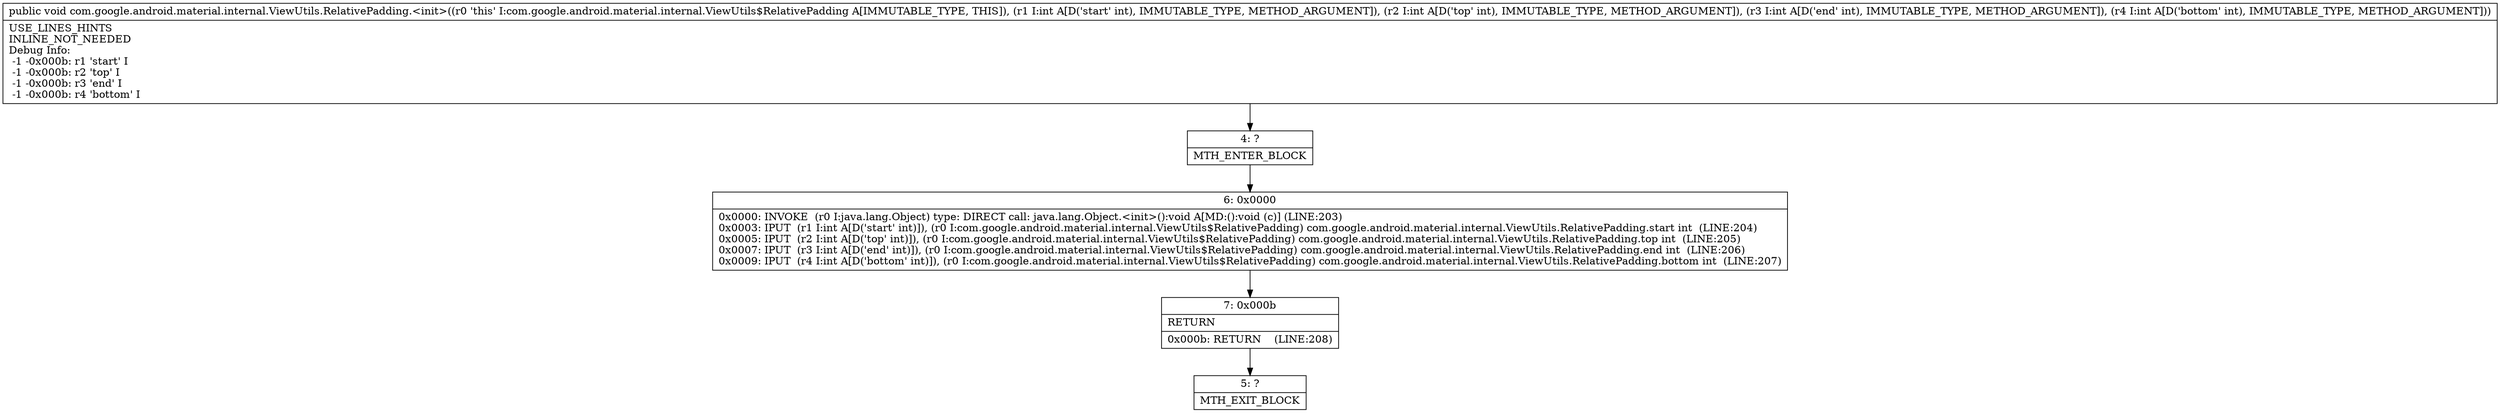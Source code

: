 digraph "CFG forcom.google.android.material.internal.ViewUtils.RelativePadding.\<init\>(IIII)V" {
Node_4 [shape=record,label="{4\:\ ?|MTH_ENTER_BLOCK\l}"];
Node_6 [shape=record,label="{6\:\ 0x0000|0x0000: INVOKE  (r0 I:java.lang.Object) type: DIRECT call: java.lang.Object.\<init\>():void A[MD:():void (c)] (LINE:203)\l0x0003: IPUT  (r1 I:int A[D('start' int)]), (r0 I:com.google.android.material.internal.ViewUtils$RelativePadding) com.google.android.material.internal.ViewUtils.RelativePadding.start int  (LINE:204)\l0x0005: IPUT  (r2 I:int A[D('top' int)]), (r0 I:com.google.android.material.internal.ViewUtils$RelativePadding) com.google.android.material.internal.ViewUtils.RelativePadding.top int  (LINE:205)\l0x0007: IPUT  (r3 I:int A[D('end' int)]), (r0 I:com.google.android.material.internal.ViewUtils$RelativePadding) com.google.android.material.internal.ViewUtils.RelativePadding.end int  (LINE:206)\l0x0009: IPUT  (r4 I:int A[D('bottom' int)]), (r0 I:com.google.android.material.internal.ViewUtils$RelativePadding) com.google.android.material.internal.ViewUtils.RelativePadding.bottom int  (LINE:207)\l}"];
Node_7 [shape=record,label="{7\:\ 0x000b|RETURN\l|0x000b: RETURN    (LINE:208)\l}"];
Node_5 [shape=record,label="{5\:\ ?|MTH_EXIT_BLOCK\l}"];
MethodNode[shape=record,label="{public void com.google.android.material.internal.ViewUtils.RelativePadding.\<init\>((r0 'this' I:com.google.android.material.internal.ViewUtils$RelativePadding A[IMMUTABLE_TYPE, THIS]), (r1 I:int A[D('start' int), IMMUTABLE_TYPE, METHOD_ARGUMENT]), (r2 I:int A[D('top' int), IMMUTABLE_TYPE, METHOD_ARGUMENT]), (r3 I:int A[D('end' int), IMMUTABLE_TYPE, METHOD_ARGUMENT]), (r4 I:int A[D('bottom' int), IMMUTABLE_TYPE, METHOD_ARGUMENT]))  | USE_LINES_HINTS\lINLINE_NOT_NEEDED\lDebug Info:\l  \-1 \-0x000b: r1 'start' I\l  \-1 \-0x000b: r2 'top' I\l  \-1 \-0x000b: r3 'end' I\l  \-1 \-0x000b: r4 'bottom' I\l}"];
MethodNode -> Node_4;Node_4 -> Node_6;
Node_6 -> Node_7;
Node_7 -> Node_5;
}

